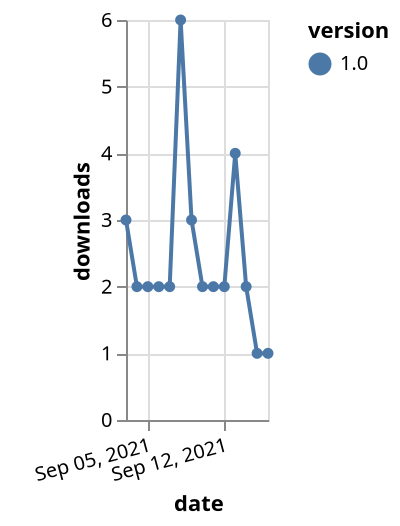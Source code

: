 {"$schema": "https://vega.github.io/schema/vega-lite/v5.json", "description": "A simple bar chart with embedded data.", "data": {"values": [{"date": "2021-09-03", "total": 3222, "delta": 3, "version": "1.0"}, {"date": "2021-09-04", "total": 3224, "delta": 2, "version": "1.0"}, {"date": "2021-09-05", "total": 3226, "delta": 2, "version": "1.0"}, {"date": "2021-09-06", "total": 3228, "delta": 2, "version": "1.0"}, {"date": "2021-09-07", "total": 3230, "delta": 2, "version": "1.0"}, {"date": "2021-09-08", "total": 3236, "delta": 6, "version": "1.0"}, {"date": "2021-09-09", "total": 3239, "delta": 3, "version": "1.0"}, {"date": "2021-09-10", "total": 3241, "delta": 2, "version": "1.0"}, {"date": "2021-09-11", "total": 3243, "delta": 2, "version": "1.0"}, {"date": "2021-09-12", "total": 3245, "delta": 2, "version": "1.0"}, {"date": "2021-09-13", "total": 3249, "delta": 4, "version": "1.0"}, {"date": "2021-09-14", "total": 3251, "delta": 2, "version": "1.0"}, {"date": "2021-09-15", "total": 3252, "delta": 1, "version": "1.0"}, {"date": "2021-09-16", "total": 3253, "delta": 1, "version": "1.0"}]}, "width": "container", "mark": {"type": "line", "point": {"filled": true}}, "encoding": {"x": {"field": "date", "type": "temporal", "timeUnit": "yearmonthdate", "title": "date", "axis": {"labelAngle": -15}}, "y": {"field": "delta", "type": "quantitative", "title": "downloads"}, "color": {"field": "version", "type": "nominal"}, "tooltip": {"field": "delta"}}}